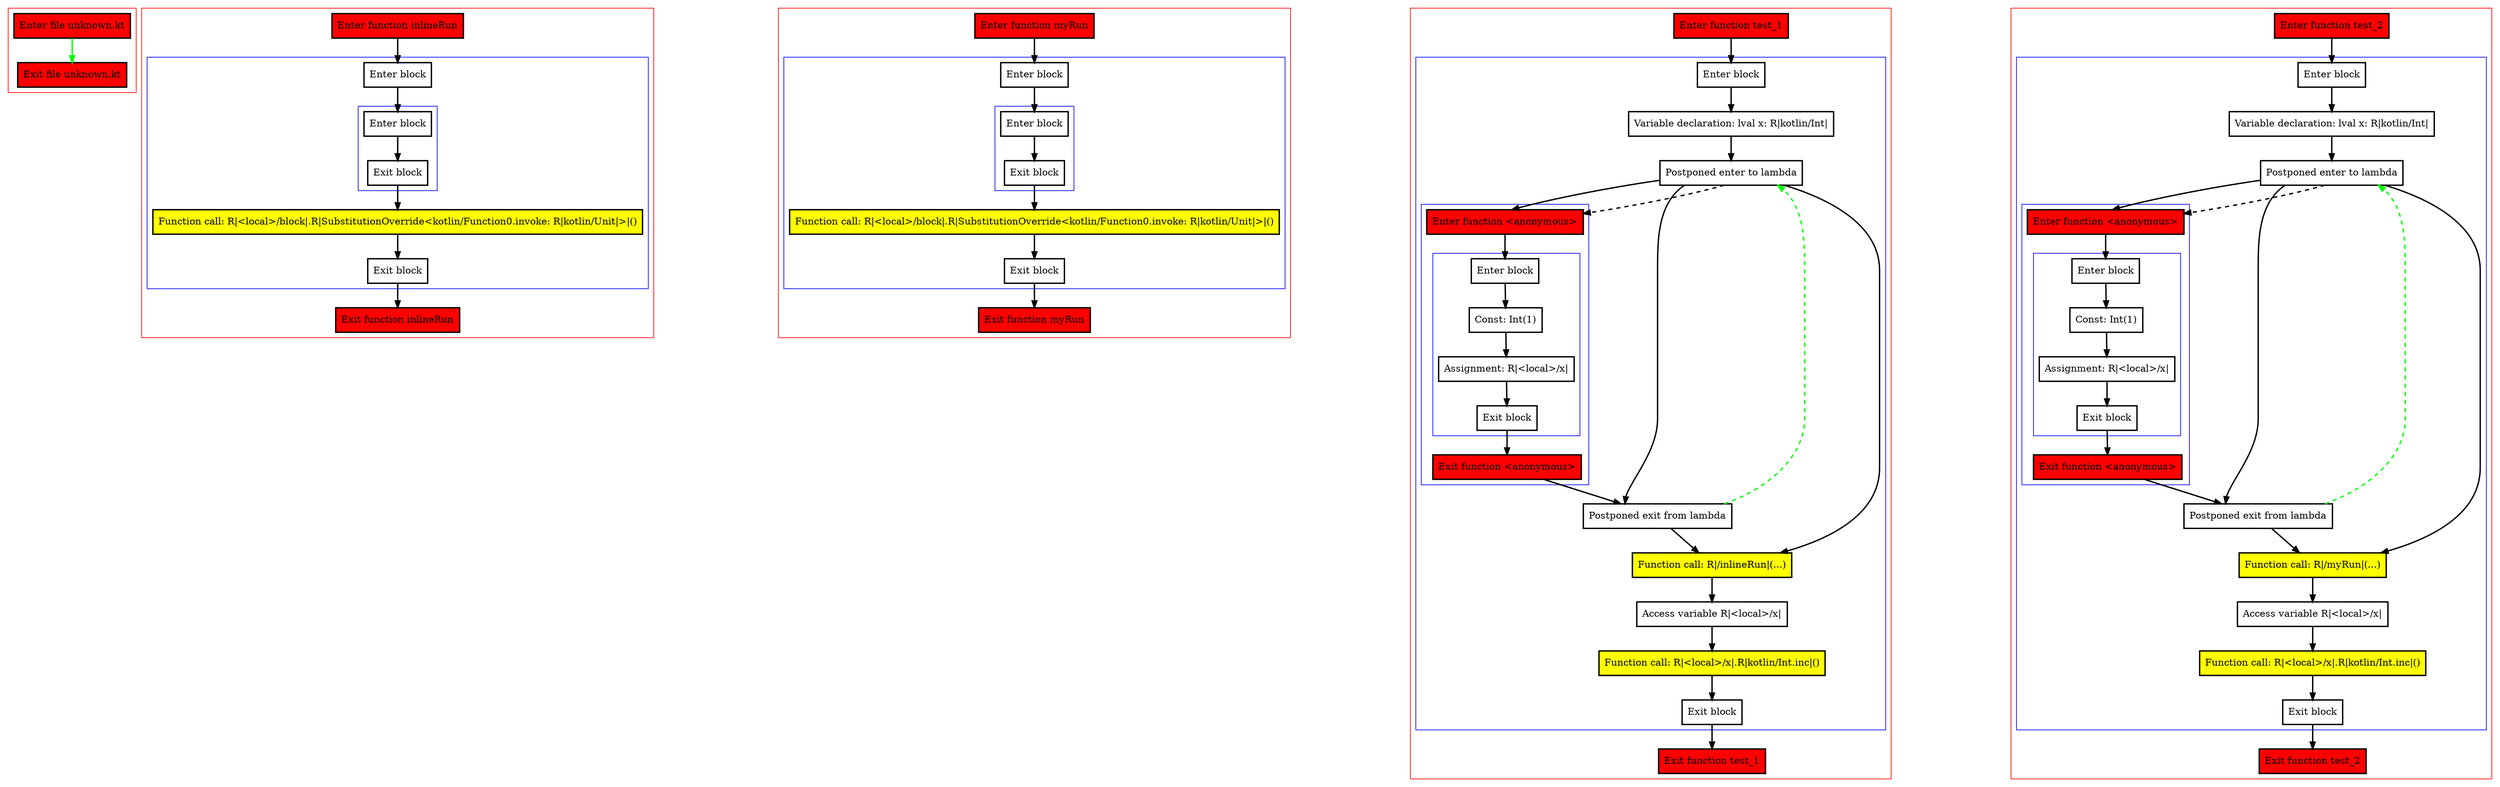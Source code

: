 digraph unknown_kt {
    graph [nodesep=3]
    node [shape=box penwidth=2]
    edge [penwidth=2]

    subgraph cluster_0 {
        color=red
        0 [label="Enter file unknown.kt" style="filled" fillcolor=red];
        1 [label="Exit file unknown.kt" style="filled" fillcolor=red];
    }
    0 -> {1} [color=green];

    subgraph cluster_1 {
        color=red
        2 [label="Enter function inlineRun" style="filled" fillcolor=red];
        subgraph cluster_2 {
            color=blue
            3 [label="Enter block"];
            subgraph cluster_3 {
                color=blue
                4 [label="Enter block"];
                5 [label="Exit block"];
            }
            6 [label="Function call: R|<local>/block|.R|SubstitutionOverride<kotlin/Function0.invoke: R|kotlin/Unit|>|()" style="filled" fillcolor=yellow];
            7 [label="Exit block"];
        }
        8 [label="Exit function inlineRun" style="filled" fillcolor=red];
    }
    2 -> {3};
    3 -> {4};
    4 -> {5};
    5 -> {6};
    6 -> {7};
    7 -> {8};

    subgraph cluster_4 {
        color=red
        9 [label="Enter function myRun" style="filled" fillcolor=red];
        subgraph cluster_5 {
            color=blue
            10 [label="Enter block"];
            subgraph cluster_6 {
                color=blue
                11 [label="Enter block"];
                12 [label="Exit block"];
            }
            13 [label="Function call: R|<local>/block|.R|SubstitutionOverride<kotlin/Function0.invoke: R|kotlin/Unit|>|()" style="filled" fillcolor=yellow];
            14 [label="Exit block"];
        }
        15 [label="Exit function myRun" style="filled" fillcolor=red];
    }
    9 -> {10};
    10 -> {11};
    11 -> {12};
    12 -> {13};
    13 -> {14};
    14 -> {15};

    subgraph cluster_7 {
        color=red
        16 [label="Enter function test_1" style="filled" fillcolor=red];
        subgraph cluster_8 {
            color=blue
            17 [label="Enter block"];
            18 [label="Variable declaration: lval x: R|kotlin/Int|"];
            19 [label="Postponed enter to lambda"];
            subgraph cluster_9 {
                color=blue
                20 [label="Enter function <anonymous>" style="filled" fillcolor=red];
                subgraph cluster_10 {
                    color=blue
                    21 [label="Enter block"];
                    22 [label="Const: Int(1)"];
                    23 [label="Assignment: R|<local>/x|"];
                    24 [label="Exit block"];
                }
                25 [label="Exit function <anonymous>" style="filled" fillcolor=red];
            }
            26 [label="Postponed exit from lambda"];
            27 [label="Function call: R|/inlineRun|(...)" style="filled" fillcolor=yellow];
            28 [label="Access variable R|<local>/x|"];
            29 [label="Function call: R|<local>/x|.R|kotlin/Int.inc|()" style="filled" fillcolor=yellow];
            30 [label="Exit block"];
        }
        31 [label="Exit function test_1" style="filled" fillcolor=red];
    }
    16 -> {17};
    17 -> {18};
    18 -> {19};
    19 -> {20 26 27};
    19 -> {20} [style=dashed];
    20 -> {21};
    21 -> {22};
    22 -> {23};
    23 -> {24};
    24 -> {25};
    25 -> {26};
    26 -> {27};
    26 -> {19} [color=green style=dashed];
    27 -> {28};
    28 -> {29};
    29 -> {30};
    30 -> {31};

    subgraph cluster_11 {
        color=red
        32 [label="Enter function test_2" style="filled" fillcolor=red];
        subgraph cluster_12 {
            color=blue
            33 [label="Enter block"];
            34 [label="Variable declaration: lval x: R|kotlin/Int|"];
            35 [label="Postponed enter to lambda"];
            subgraph cluster_13 {
                color=blue
                36 [label="Enter function <anonymous>" style="filled" fillcolor=red];
                subgraph cluster_14 {
                    color=blue
                    37 [label="Enter block"];
                    38 [label="Const: Int(1)"];
                    39 [label="Assignment: R|<local>/x|"];
                    40 [label="Exit block"];
                }
                41 [label="Exit function <anonymous>" style="filled" fillcolor=red];
            }
            42 [label="Postponed exit from lambda"];
            43 [label="Function call: R|/myRun|(...)" style="filled" fillcolor=yellow];
            44 [label="Access variable R|<local>/x|"];
            45 [label="Function call: R|<local>/x|.R|kotlin/Int.inc|()" style="filled" fillcolor=yellow];
            46 [label="Exit block"];
        }
        47 [label="Exit function test_2" style="filled" fillcolor=red];
    }
    32 -> {33};
    33 -> {34};
    34 -> {35};
    35 -> {36 42 43};
    35 -> {36} [style=dashed];
    36 -> {37};
    37 -> {38};
    38 -> {39};
    39 -> {40};
    40 -> {41};
    41 -> {42};
    42 -> {43};
    42 -> {35} [color=green style=dashed];
    43 -> {44};
    44 -> {45};
    45 -> {46};
    46 -> {47};

}
